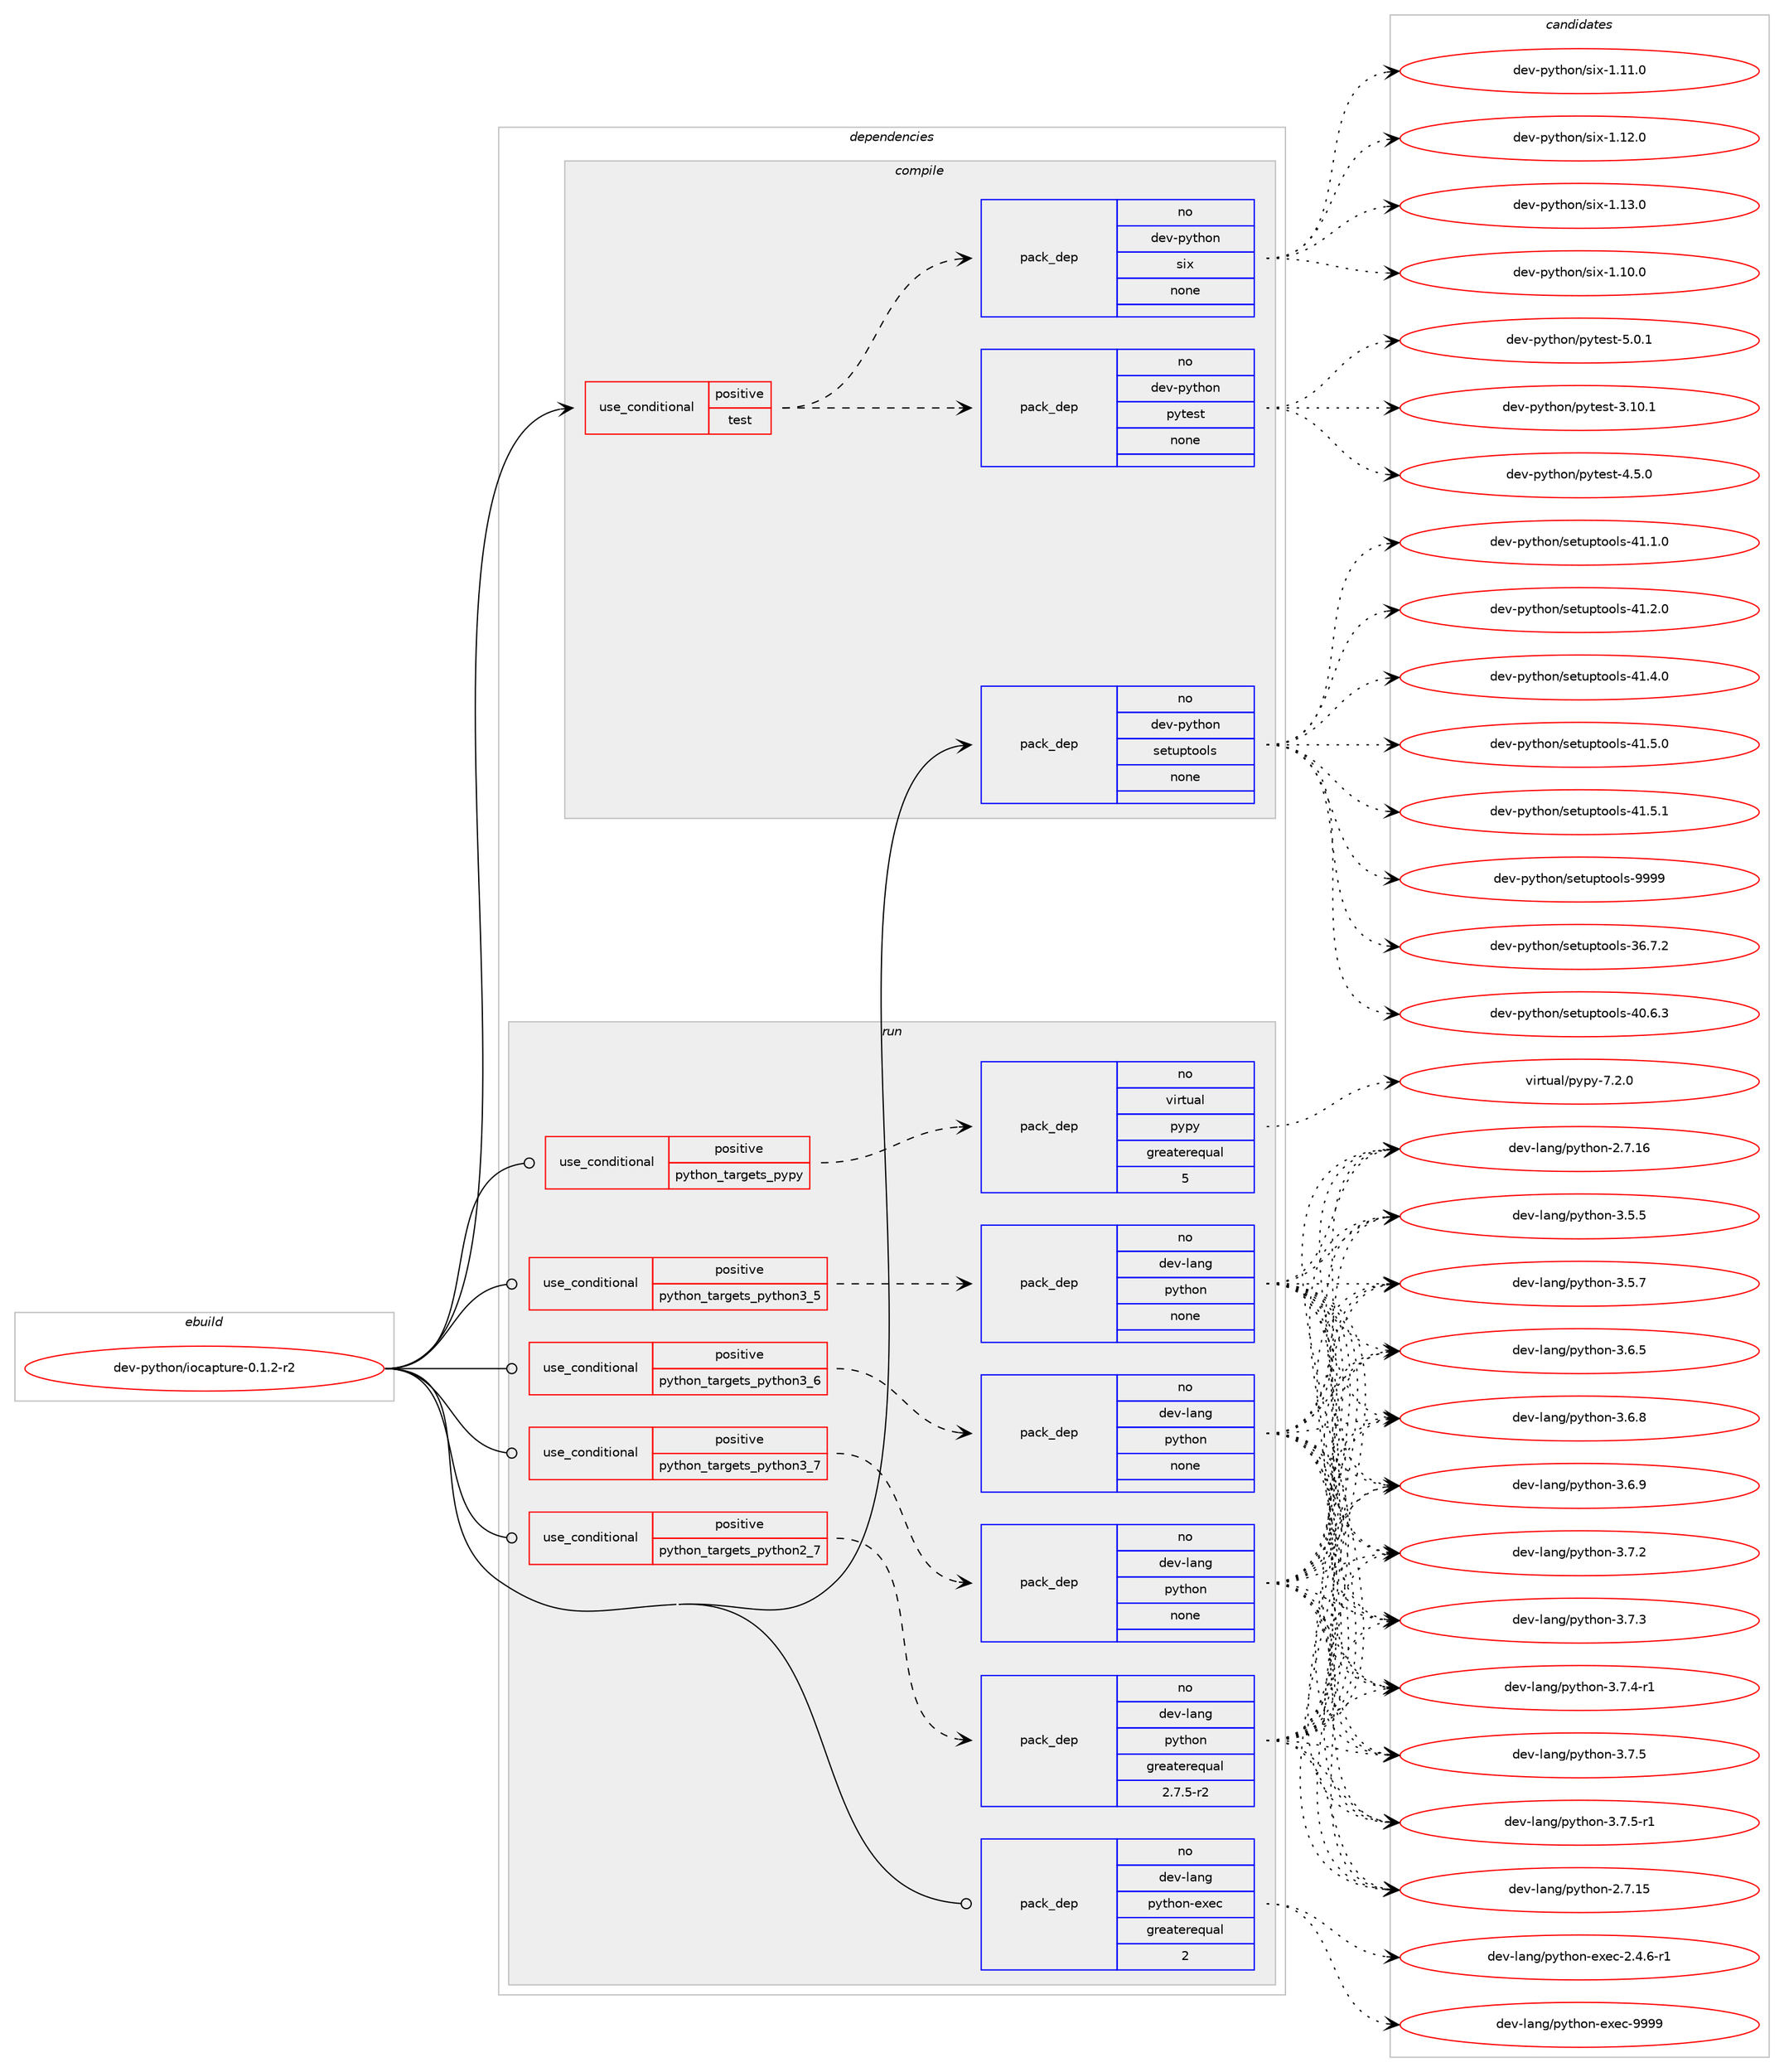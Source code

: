 digraph prolog {

# *************
# Graph options
# *************

newrank=true;
concentrate=true;
compound=true;
graph [rankdir=LR,fontname=Helvetica,fontsize=10,ranksep=1.5];#, ranksep=2.5, nodesep=0.2];
edge  [arrowhead=vee];
node  [fontname=Helvetica,fontsize=10];

# **********
# The ebuild
# **********

subgraph cluster_leftcol {
color=gray;
rank=same;
label=<<i>ebuild</i>>;
id [label="dev-python/iocapture-0.1.2-r2", color=red, width=4, href="../dev-python/iocapture-0.1.2-r2.svg"];
}

# ****************
# The dependencies
# ****************

subgraph cluster_midcol {
color=gray;
label=<<i>dependencies</i>>;
subgraph cluster_compile {
fillcolor="#eeeeee";
style=filled;
label=<<i>compile</i>>;
subgraph cond140937 {
dependency609637 [label=<<TABLE BORDER="0" CELLBORDER="1" CELLSPACING="0" CELLPADDING="4"><TR><TD ROWSPAN="3" CELLPADDING="10">use_conditional</TD></TR><TR><TD>positive</TD></TR><TR><TD>test</TD></TR></TABLE>>, shape=none, color=red];
subgraph pack456901 {
dependency609638 [label=<<TABLE BORDER="0" CELLBORDER="1" CELLSPACING="0" CELLPADDING="4" WIDTH="220"><TR><TD ROWSPAN="6" CELLPADDING="30">pack_dep</TD></TR><TR><TD WIDTH="110">no</TD></TR><TR><TD>dev-python</TD></TR><TR><TD>pytest</TD></TR><TR><TD>none</TD></TR><TR><TD></TD></TR></TABLE>>, shape=none, color=blue];
}
dependency609637:e -> dependency609638:w [weight=20,style="dashed",arrowhead="vee"];
subgraph pack456902 {
dependency609639 [label=<<TABLE BORDER="0" CELLBORDER="1" CELLSPACING="0" CELLPADDING="4" WIDTH="220"><TR><TD ROWSPAN="6" CELLPADDING="30">pack_dep</TD></TR><TR><TD WIDTH="110">no</TD></TR><TR><TD>dev-python</TD></TR><TR><TD>six</TD></TR><TR><TD>none</TD></TR><TR><TD></TD></TR></TABLE>>, shape=none, color=blue];
}
dependency609637:e -> dependency609639:w [weight=20,style="dashed",arrowhead="vee"];
}
id:e -> dependency609637:w [weight=20,style="solid",arrowhead="vee"];
subgraph pack456903 {
dependency609640 [label=<<TABLE BORDER="0" CELLBORDER="1" CELLSPACING="0" CELLPADDING="4" WIDTH="220"><TR><TD ROWSPAN="6" CELLPADDING="30">pack_dep</TD></TR><TR><TD WIDTH="110">no</TD></TR><TR><TD>dev-python</TD></TR><TR><TD>setuptools</TD></TR><TR><TD>none</TD></TR><TR><TD></TD></TR></TABLE>>, shape=none, color=blue];
}
id:e -> dependency609640:w [weight=20,style="solid",arrowhead="vee"];
}
subgraph cluster_compileandrun {
fillcolor="#eeeeee";
style=filled;
label=<<i>compile and run</i>>;
}
subgraph cluster_run {
fillcolor="#eeeeee";
style=filled;
label=<<i>run</i>>;
subgraph cond140938 {
dependency609641 [label=<<TABLE BORDER="0" CELLBORDER="1" CELLSPACING="0" CELLPADDING="4"><TR><TD ROWSPAN="3" CELLPADDING="10">use_conditional</TD></TR><TR><TD>positive</TD></TR><TR><TD>python_targets_pypy</TD></TR></TABLE>>, shape=none, color=red];
subgraph pack456904 {
dependency609642 [label=<<TABLE BORDER="0" CELLBORDER="1" CELLSPACING="0" CELLPADDING="4" WIDTH="220"><TR><TD ROWSPAN="6" CELLPADDING="30">pack_dep</TD></TR><TR><TD WIDTH="110">no</TD></TR><TR><TD>virtual</TD></TR><TR><TD>pypy</TD></TR><TR><TD>greaterequal</TD></TR><TR><TD>5</TD></TR></TABLE>>, shape=none, color=blue];
}
dependency609641:e -> dependency609642:w [weight=20,style="dashed",arrowhead="vee"];
}
id:e -> dependency609641:w [weight=20,style="solid",arrowhead="odot"];
subgraph cond140939 {
dependency609643 [label=<<TABLE BORDER="0" CELLBORDER="1" CELLSPACING="0" CELLPADDING="4"><TR><TD ROWSPAN="3" CELLPADDING="10">use_conditional</TD></TR><TR><TD>positive</TD></TR><TR><TD>python_targets_python2_7</TD></TR></TABLE>>, shape=none, color=red];
subgraph pack456905 {
dependency609644 [label=<<TABLE BORDER="0" CELLBORDER="1" CELLSPACING="0" CELLPADDING="4" WIDTH="220"><TR><TD ROWSPAN="6" CELLPADDING="30">pack_dep</TD></TR><TR><TD WIDTH="110">no</TD></TR><TR><TD>dev-lang</TD></TR><TR><TD>python</TD></TR><TR><TD>greaterequal</TD></TR><TR><TD>2.7.5-r2</TD></TR></TABLE>>, shape=none, color=blue];
}
dependency609643:e -> dependency609644:w [weight=20,style="dashed",arrowhead="vee"];
}
id:e -> dependency609643:w [weight=20,style="solid",arrowhead="odot"];
subgraph cond140940 {
dependency609645 [label=<<TABLE BORDER="0" CELLBORDER="1" CELLSPACING="0" CELLPADDING="4"><TR><TD ROWSPAN="3" CELLPADDING="10">use_conditional</TD></TR><TR><TD>positive</TD></TR><TR><TD>python_targets_python3_5</TD></TR></TABLE>>, shape=none, color=red];
subgraph pack456906 {
dependency609646 [label=<<TABLE BORDER="0" CELLBORDER="1" CELLSPACING="0" CELLPADDING="4" WIDTH="220"><TR><TD ROWSPAN="6" CELLPADDING="30">pack_dep</TD></TR><TR><TD WIDTH="110">no</TD></TR><TR><TD>dev-lang</TD></TR><TR><TD>python</TD></TR><TR><TD>none</TD></TR><TR><TD></TD></TR></TABLE>>, shape=none, color=blue];
}
dependency609645:e -> dependency609646:w [weight=20,style="dashed",arrowhead="vee"];
}
id:e -> dependency609645:w [weight=20,style="solid",arrowhead="odot"];
subgraph cond140941 {
dependency609647 [label=<<TABLE BORDER="0" CELLBORDER="1" CELLSPACING="0" CELLPADDING="4"><TR><TD ROWSPAN="3" CELLPADDING="10">use_conditional</TD></TR><TR><TD>positive</TD></TR><TR><TD>python_targets_python3_6</TD></TR></TABLE>>, shape=none, color=red];
subgraph pack456907 {
dependency609648 [label=<<TABLE BORDER="0" CELLBORDER="1" CELLSPACING="0" CELLPADDING="4" WIDTH="220"><TR><TD ROWSPAN="6" CELLPADDING="30">pack_dep</TD></TR><TR><TD WIDTH="110">no</TD></TR><TR><TD>dev-lang</TD></TR><TR><TD>python</TD></TR><TR><TD>none</TD></TR><TR><TD></TD></TR></TABLE>>, shape=none, color=blue];
}
dependency609647:e -> dependency609648:w [weight=20,style="dashed",arrowhead="vee"];
}
id:e -> dependency609647:w [weight=20,style="solid",arrowhead="odot"];
subgraph cond140942 {
dependency609649 [label=<<TABLE BORDER="0" CELLBORDER="1" CELLSPACING="0" CELLPADDING="4"><TR><TD ROWSPAN="3" CELLPADDING="10">use_conditional</TD></TR><TR><TD>positive</TD></TR><TR><TD>python_targets_python3_7</TD></TR></TABLE>>, shape=none, color=red];
subgraph pack456908 {
dependency609650 [label=<<TABLE BORDER="0" CELLBORDER="1" CELLSPACING="0" CELLPADDING="4" WIDTH="220"><TR><TD ROWSPAN="6" CELLPADDING="30">pack_dep</TD></TR><TR><TD WIDTH="110">no</TD></TR><TR><TD>dev-lang</TD></TR><TR><TD>python</TD></TR><TR><TD>none</TD></TR><TR><TD></TD></TR></TABLE>>, shape=none, color=blue];
}
dependency609649:e -> dependency609650:w [weight=20,style="dashed",arrowhead="vee"];
}
id:e -> dependency609649:w [weight=20,style="solid",arrowhead="odot"];
subgraph pack456909 {
dependency609651 [label=<<TABLE BORDER="0" CELLBORDER="1" CELLSPACING="0" CELLPADDING="4" WIDTH="220"><TR><TD ROWSPAN="6" CELLPADDING="30">pack_dep</TD></TR><TR><TD WIDTH="110">no</TD></TR><TR><TD>dev-lang</TD></TR><TR><TD>python-exec</TD></TR><TR><TD>greaterequal</TD></TR><TR><TD>2</TD></TR></TABLE>>, shape=none, color=blue];
}
id:e -> dependency609651:w [weight=20,style="solid",arrowhead="odot"];
}
}

# **************
# The candidates
# **************

subgraph cluster_choices {
rank=same;
color=gray;
label=<<i>candidates</i>>;

subgraph choice456901 {
color=black;
nodesep=1;
choice100101118451121211161041111104711212111610111511645514649484649 [label="dev-python/pytest-3.10.1", color=red, width=4,href="../dev-python/pytest-3.10.1.svg"];
choice1001011184511212111610411111047112121116101115116455246534648 [label="dev-python/pytest-4.5.0", color=red, width=4,href="../dev-python/pytest-4.5.0.svg"];
choice1001011184511212111610411111047112121116101115116455346484649 [label="dev-python/pytest-5.0.1", color=red, width=4,href="../dev-python/pytest-5.0.1.svg"];
dependency609638:e -> choice100101118451121211161041111104711212111610111511645514649484649:w [style=dotted,weight="100"];
dependency609638:e -> choice1001011184511212111610411111047112121116101115116455246534648:w [style=dotted,weight="100"];
dependency609638:e -> choice1001011184511212111610411111047112121116101115116455346484649:w [style=dotted,weight="100"];
}
subgraph choice456902 {
color=black;
nodesep=1;
choice100101118451121211161041111104711510512045494649484648 [label="dev-python/six-1.10.0", color=red, width=4,href="../dev-python/six-1.10.0.svg"];
choice100101118451121211161041111104711510512045494649494648 [label="dev-python/six-1.11.0", color=red, width=4,href="../dev-python/six-1.11.0.svg"];
choice100101118451121211161041111104711510512045494649504648 [label="dev-python/six-1.12.0", color=red, width=4,href="../dev-python/six-1.12.0.svg"];
choice100101118451121211161041111104711510512045494649514648 [label="dev-python/six-1.13.0", color=red, width=4,href="../dev-python/six-1.13.0.svg"];
dependency609639:e -> choice100101118451121211161041111104711510512045494649484648:w [style=dotted,weight="100"];
dependency609639:e -> choice100101118451121211161041111104711510512045494649494648:w [style=dotted,weight="100"];
dependency609639:e -> choice100101118451121211161041111104711510512045494649504648:w [style=dotted,weight="100"];
dependency609639:e -> choice100101118451121211161041111104711510512045494649514648:w [style=dotted,weight="100"];
}
subgraph choice456903 {
color=black;
nodesep=1;
choice100101118451121211161041111104711510111611711211611111110811545515446554650 [label="dev-python/setuptools-36.7.2", color=red, width=4,href="../dev-python/setuptools-36.7.2.svg"];
choice100101118451121211161041111104711510111611711211611111110811545524846544651 [label="dev-python/setuptools-40.6.3", color=red, width=4,href="../dev-python/setuptools-40.6.3.svg"];
choice100101118451121211161041111104711510111611711211611111110811545524946494648 [label="dev-python/setuptools-41.1.0", color=red, width=4,href="../dev-python/setuptools-41.1.0.svg"];
choice100101118451121211161041111104711510111611711211611111110811545524946504648 [label="dev-python/setuptools-41.2.0", color=red, width=4,href="../dev-python/setuptools-41.2.0.svg"];
choice100101118451121211161041111104711510111611711211611111110811545524946524648 [label="dev-python/setuptools-41.4.0", color=red, width=4,href="../dev-python/setuptools-41.4.0.svg"];
choice100101118451121211161041111104711510111611711211611111110811545524946534648 [label="dev-python/setuptools-41.5.0", color=red, width=4,href="../dev-python/setuptools-41.5.0.svg"];
choice100101118451121211161041111104711510111611711211611111110811545524946534649 [label="dev-python/setuptools-41.5.1", color=red, width=4,href="../dev-python/setuptools-41.5.1.svg"];
choice10010111845112121116104111110471151011161171121161111111081154557575757 [label="dev-python/setuptools-9999", color=red, width=4,href="../dev-python/setuptools-9999.svg"];
dependency609640:e -> choice100101118451121211161041111104711510111611711211611111110811545515446554650:w [style=dotted,weight="100"];
dependency609640:e -> choice100101118451121211161041111104711510111611711211611111110811545524846544651:w [style=dotted,weight="100"];
dependency609640:e -> choice100101118451121211161041111104711510111611711211611111110811545524946494648:w [style=dotted,weight="100"];
dependency609640:e -> choice100101118451121211161041111104711510111611711211611111110811545524946504648:w [style=dotted,weight="100"];
dependency609640:e -> choice100101118451121211161041111104711510111611711211611111110811545524946524648:w [style=dotted,weight="100"];
dependency609640:e -> choice100101118451121211161041111104711510111611711211611111110811545524946534648:w [style=dotted,weight="100"];
dependency609640:e -> choice100101118451121211161041111104711510111611711211611111110811545524946534649:w [style=dotted,weight="100"];
dependency609640:e -> choice10010111845112121116104111110471151011161171121161111111081154557575757:w [style=dotted,weight="100"];
}
subgraph choice456904 {
color=black;
nodesep=1;
choice1181051141161179710847112121112121455546504648 [label="virtual/pypy-7.2.0", color=red, width=4,href="../virtual/pypy-7.2.0.svg"];
dependency609642:e -> choice1181051141161179710847112121112121455546504648:w [style=dotted,weight="100"];
}
subgraph choice456905 {
color=black;
nodesep=1;
choice10010111845108971101034711212111610411111045504655464953 [label="dev-lang/python-2.7.15", color=red, width=4,href="../dev-lang/python-2.7.15.svg"];
choice10010111845108971101034711212111610411111045504655464954 [label="dev-lang/python-2.7.16", color=red, width=4,href="../dev-lang/python-2.7.16.svg"];
choice100101118451089711010347112121116104111110455146534653 [label="dev-lang/python-3.5.5", color=red, width=4,href="../dev-lang/python-3.5.5.svg"];
choice100101118451089711010347112121116104111110455146534655 [label="dev-lang/python-3.5.7", color=red, width=4,href="../dev-lang/python-3.5.7.svg"];
choice100101118451089711010347112121116104111110455146544653 [label="dev-lang/python-3.6.5", color=red, width=4,href="../dev-lang/python-3.6.5.svg"];
choice100101118451089711010347112121116104111110455146544656 [label="dev-lang/python-3.6.8", color=red, width=4,href="../dev-lang/python-3.6.8.svg"];
choice100101118451089711010347112121116104111110455146544657 [label="dev-lang/python-3.6.9", color=red, width=4,href="../dev-lang/python-3.6.9.svg"];
choice100101118451089711010347112121116104111110455146554650 [label="dev-lang/python-3.7.2", color=red, width=4,href="../dev-lang/python-3.7.2.svg"];
choice100101118451089711010347112121116104111110455146554651 [label="dev-lang/python-3.7.3", color=red, width=4,href="../dev-lang/python-3.7.3.svg"];
choice1001011184510897110103471121211161041111104551465546524511449 [label="dev-lang/python-3.7.4-r1", color=red, width=4,href="../dev-lang/python-3.7.4-r1.svg"];
choice100101118451089711010347112121116104111110455146554653 [label="dev-lang/python-3.7.5", color=red, width=4,href="../dev-lang/python-3.7.5.svg"];
choice1001011184510897110103471121211161041111104551465546534511449 [label="dev-lang/python-3.7.5-r1", color=red, width=4,href="../dev-lang/python-3.7.5-r1.svg"];
dependency609644:e -> choice10010111845108971101034711212111610411111045504655464953:w [style=dotted,weight="100"];
dependency609644:e -> choice10010111845108971101034711212111610411111045504655464954:w [style=dotted,weight="100"];
dependency609644:e -> choice100101118451089711010347112121116104111110455146534653:w [style=dotted,weight="100"];
dependency609644:e -> choice100101118451089711010347112121116104111110455146534655:w [style=dotted,weight="100"];
dependency609644:e -> choice100101118451089711010347112121116104111110455146544653:w [style=dotted,weight="100"];
dependency609644:e -> choice100101118451089711010347112121116104111110455146544656:w [style=dotted,weight="100"];
dependency609644:e -> choice100101118451089711010347112121116104111110455146544657:w [style=dotted,weight="100"];
dependency609644:e -> choice100101118451089711010347112121116104111110455146554650:w [style=dotted,weight="100"];
dependency609644:e -> choice100101118451089711010347112121116104111110455146554651:w [style=dotted,weight="100"];
dependency609644:e -> choice1001011184510897110103471121211161041111104551465546524511449:w [style=dotted,weight="100"];
dependency609644:e -> choice100101118451089711010347112121116104111110455146554653:w [style=dotted,weight="100"];
dependency609644:e -> choice1001011184510897110103471121211161041111104551465546534511449:w [style=dotted,weight="100"];
}
subgraph choice456906 {
color=black;
nodesep=1;
choice10010111845108971101034711212111610411111045504655464953 [label="dev-lang/python-2.7.15", color=red, width=4,href="../dev-lang/python-2.7.15.svg"];
choice10010111845108971101034711212111610411111045504655464954 [label="dev-lang/python-2.7.16", color=red, width=4,href="../dev-lang/python-2.7.16.svg"];
choice100101118451089711010347112121116104111110455146534653 [label="dev-lang/python-3.5.5", color=red, width=4,href="../dev-lang/python-3.5.5.svg"];
choice100101118451089711010347112121116104111110455146534655 [label="dev-lang/python-3.5.7", color=red, width=4,href="../dev-lang/python-3.5.7.svg"];
choice100101118451089711010347112121116104111110455146544653 [label="dev-lang/python-3.6.5", color=red, width=4,href="../dev-lang/python-3.6.5.svg"];
choice100101118451089711010347112121116104111110455146544656 [label="dev-lang/python-3.6.8", color=red, width=4,href="../dev-lang/python-3.6.8.svg"];
choice100101118451089711010347112121116104111110455146544657 [label="dev-lang/python-3.6.9", color=red, width=4,href="../dev-lang/python-3.6.9.svg"];
choice100101118451089711010347112121116104111110455146554650 [label="dev-lang/python-3.7.2", color=red, width=4,href="../dev-lang/python-3.7.2.svg"];
choice100101118451089711010347112121116104111110455146554651 [label="dev-lang/python-3.7.3", color=red, width=4,href="../dev-lang/python-3.7.3.svg"];
choice1001011184510897110103471121211161041111104551465546524511449 [label="dev-lang/python-3.7.4-r1", color=red, width=4,href="../dev-lang/python-3.7.4-r1.svg"];
choice100101118451089711010347112121116104111110455146554653 [label="dev-lang/python-3.7.5", color=red, width=4,href="../dev-lang/python-3.7.5.svg"];
choice1001011184510897110103471121211161041111104551465546534511449 [label="dev-lang/python-3.7.5-r1", color=red, width=4,href="../dev-lang/python-3.7.5-r1.svg"];
dependency609646:e -> choice10010111845108971101034711212111610411111045504655464953:w [style=dotted,weight="100"];
dependency609646:e -> choice10010111845108971101034711212111610411111045504655464954:w [style=dotted,weight="100"];
dependency609646:e -> choice100101118451089711010347112121116104111110455146534653:w [style=dotted,weight="100"];
dependency609646:e -> choice100101118451089711010347112121116104111110455146534655:w [style=dotted,weight="100"];
dependency609646:e -> choice100101118451089711010347112121116104111110455146544653:w [style=dotted,weight="100"];
dependency609646:e -> choice100101118451089711010347112121116104111110455146544656:w [style=dotted,weight="100"];
dependency609646:e -> choice100101118451089711010347112121116104111110455146544657:w [style=dotted,weight="100"];
dependency609646:e -> choice100101118451089711010347112121116104111110455146554650:w [style=dotted,weight="100"];
dependency609646:e -> choice100101118451089711010347112121116104111110455146554651:w [style=dotted,weight="100"];
dependency609646:e -> choice1001011184510897110103471121211161041111104551465546524511449:w [style=dotted,weight="100"];
dependency609646:e -> choice100101118451089711010347112121116104111110455146554653:w [style=dotted,weight="100"];
dependency609646:e -> choice1001011184510897110103471121211161041111104551465546534511449:w [style=dotted,weight="100"];
}
subgraph choice456907 {
color=black;
nodesep=1;
choice10010111845108971101034711212111610411111045504655464953 [label="dev-lang/python-2.7.15", color=red, width=4,href="../dev-lang/python-2.7.15.svg"];
choice10010111845108971101034711212111610411111045504655464954 [label="dev-lang/python-2.7.16", color=red, width=4,href="../dev-lang/python-2.7.16.svg"];
choice100101118451089711010347112121116104111110455146534653 [label="dev-lang/python-3.5.5", color=red, width=4,href="../dev-lang/python-3.5.5.svg"];
choice100101118451089711010347112121116104111110455146534655 [label="dev-lang/python-3.5.7", color=red, width=4,href="../dev-lang/python-3.5.7.svg"];
choice100101118451089711010347112121116104111110455146544653 [label="dev-lang/python-3.6.5", color=red, width=4,href="../dev-lang/python-3.6.5.svg"];
choice100101118451089711010347112121116104111110455146544656 [label="dev-lang/python-3.6.8", color=red, width=4,href="../dev-lang/python-3.6.8.svg"];
choice100101118451089711010347112121116104111110455146544657 [label="dev-lang/python-3.6.9", color=red, width=4,href="../dev-lang/python-3.6.9.svg"];
choice100101118451089711010347112121116104111110455146554650 [label="dev-lang/python-3.7.2", color=red, width=4,href="../dev-lang/python-3.7.2.svg"];
choice100101118451089711010347112121116104111110455146554651 [label="dev-lang/python-3.7.3", color=red, width=4,href="../dev-lang/python-3.7.3.svg"];
choice1001011184510897110103471121211161041111104551465546524511449 [label="dev-lang/python-3.7.4-r1", color=red, width=4,href="../dev-lang/python-3.7.4-r1.svg"];
choice100101118451089711010347112121116104111110455146554653 [label="dev-lang/python-3.7.5", color=red, width=4,href="../dev-lang/python-3.7.5.svg"];
choice1001011184510897110103471121211161041111104551465546534511449 [label="dev-lang/python-3.7.5-r1", color=red, width=4,href="../dev-lang/python-3.7.5-r1.svg"];
dependency609648:e -> choice10010111845108971101034711212111610411111045504655464953:w [style=dotted,weight="100"];
dependency609648:e -> choice10010111845108971101034711212111610411111045504655464954:w [style=dotted,weight="100"];
dependency609648:e -> choice100101118451089711010347112121116104111110455146534653:w [style=dotted,weight="100"];
dependency609648:e -> choice100101118451089711010347112121116104111110455146534655:w [style=dotted,weight="100"];
dependency609648:e -> choice100101118451089711010347112121116104111110455146544653:w [style=dotted,weight="100"];
dependency609648:e -> choice100101118451089711010347112121116104111110455146544656:w [style=dotted,weight="100"];
dependency609648:e -> choice100101118451089711010347112121116104111110455146544657:w [style=dotted,weight="100"];
dependency609648:e -> choice100101118451089711010347112121116104111110455146554650:w [style=dotted,weight="100"];
dependency609648:e -> choice100101118451089711010347112121116104111110455146554651:w [style=dotted,weight="100"];
dependency609648:e -> choice1001011184510897110103471121211161041111104551465546524511449:w [style=dotted,weight="100"];
dependency609648:e -> choice100101118451089711010347112121116104111110455146554653:w [style=dotted,weight="100"];
dependency609648:e -> choice1001011184510897110103471121211161041111104551465546534511449:w [style=dotted,weight="100"];
}
subgraph choice456908 {
color=black;
nodesep=1;
choice10010111845108971101034711212111610411111045504655464953 [label="dev-lang/python-2.7.15", color=red, width=4,href="../dev-lang/python-2.7.15.svg"];
choice10010111845108971101034711212111610411111045504655464954 [label="dev-lang/python-2.7.16", color=red, width=4,href="../dev-lang/python-2.7.16.svg"];
choice100101118451089711010347112121116104111110455146534653 [label="dev-lang/python-3.5.5", color=red, width=4,href="../dev-lang/python-3.5.5.svg"];
choice100101118451089711010347112121116104111110455146534655 [label="dev-lang/python-3.5.7", color=red, width=4,href="../dev-lang/python-3.5.7.svg"];
choice100101118451089711010347112121116104111110455146544653 [label="dev-lang/python-3.6.5", color=red, width=4,href="../dev-lang/python-3.6.5.svg"];
choice100101118451089711010347112121116104111110455146544656 [label="dev-lang/python-3.6.8", color=red, width=4,href="../dev-lang/python-3.6.8.svg"];
choice100101118451089711010347112121116104111110455146544657 [label="dev-lang/python-3.6.9", color=red, width=4,href="../dev-lang/python-3.6.9.svg"];
choice100101118451089711010347112121116104111110455146554650 [label="dev-lang/python-3.7.2", color=red, width=4,href="../dev-lang/python-3.7.2.svg"];
choice100101118451089711010347112121116104111110455146554651 [label="dev-lang/python-3.7.3", color=red, width=4,href="../dev-lang/python-3.7.3.svg"];
choice1001011184510897110103471121211161041111104551465546524511449 [label="dev-lang/python-3.7.4-r1", color=red, width=4,href="../dev-lang/python-3.7.4-r1.svg"];
choice100101118451089711010347112121116104111110455146554653 [label="dev-lang/python-3.7.5", color=red, width=4,href="../dev-lang/python-3.7.5.svg"];
choice1001011184510897110103471121211161041111104551465546534511449 [label="dev-lang/python-3.7.5-r1", color=red, width=4,href="../dev-lang/python-3.7.5-r1.svg"];
dependency609650:e -> choice10010111845108971101034711212111610411111045504655464953:w [style=dotted,weight="100"];
dependency609650:e -> choice10010111845108971101034711212111610411111045504655464954:w [style=dotted,weight="100"];
dependency609650:e -> choice100101118451089711010347112121116104111110455146534653:w [style=dotted,weight="100"];
dependency609650:e -> choice100101118451089711010347112121116104111110455146534655:w [style=dotted,weight="100"];
dependency609650:e -> choice100101118451089711010347112121116104111110455146544653:w [style=dotted,weight="100"];
dependency609650:e -> choice100101118451089711010347112121116104111110455146544656:w [style=dotted,weight="100"];
dependency609650:e -> choice100101118451089711010347112121116104111110455146544657:w [style=dotted,weight="100"];
dependency609650:e -> choice100101118451089711010347112121116104111110455146554650:w [style=dotted,weight="100"];
dependency609650:e -> choice100101118451089711010347112121116104111110455146554651:w [style=dotted,weight="100"];
dependency609650:e -> choice1001011184510897110103471121211161041111104551465546524511449:w [style=dotted,weight="100"];
dependency609650:e -> choice100101118451089711010347112121116104111110455146554653:w [style=dotted,weight="100"];
dependency609650:e -> choice1001011184510897110103471121211161041111104551465546534511449:w [style=dotted,weight="100"];
}
subgraph choice456909 {
color=black;
nodesep=1;
choice10010111845108971101034711212111610411111045101120101994550465246544511449 [label="dev-lang/python-exec-2.4.6-r1", color=red, width=4,href="../dev-lang/python-exec-2.4.6-r1.svg"];
choice10010111845108971101034711212111610411111045101120101994557575757 [label="dev-lang/python-exec-9999", color=red, width=4,href="../dev-lang/python-exec-9999.svg"];
dependency609651:e -> choice10010111845108971101034711212111610411111045101120101994550465246544511449:w [style=dotted,weight="100"];
dependency609651:e -> choice10010111845108971101034711212111610411111045101120101994557575757:w [style=dotted,weight="100"];
}
}

}
